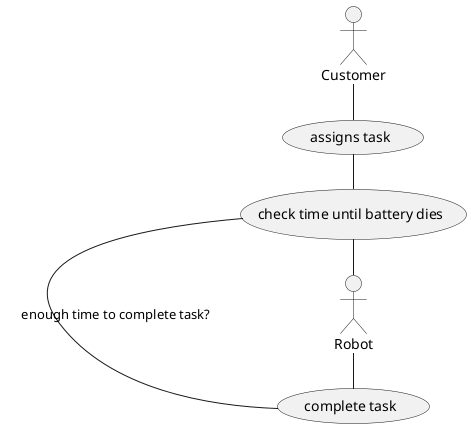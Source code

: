@startuml
left to right direction

actor Robot
actor Customer


usecase "assigns task" as at
usecase "check time until battery dies" as cb
usecase "complete task" as ct

Customer - at
at - cb
cb - Robot
cb - ct : "enough time to complete task?"
Robot - ct


@enduml

'As a robot I want to be able to know my battery capacity - time .